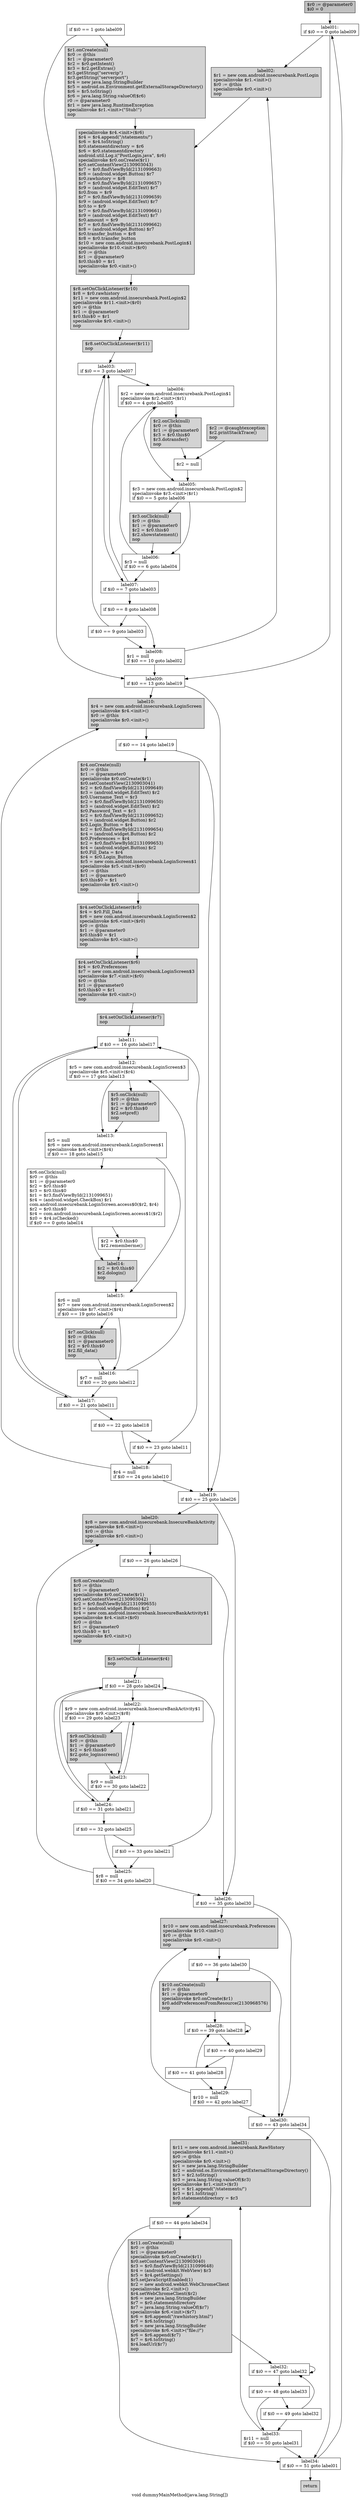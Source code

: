 digraph "void dummyMainMethod(java.lang.String[])" {
    label="void dummyMainMethod(java.lang.String[])";
    node [shape=box];
    "0" [style=filled,fillcolor=gray,label="$r0 := @parameter0\l$i0 = 0\l",];
    "1" [label="label01:\nif $i0 == 0 goto label09\l",];
    "0"->"1";
    "2" [style=filled,fillcolor=gray,style=filled,fillcolor=lightgray,label="label02:\n$r1 = new com.android.insecurebank.PostLogin\lspecialinvoke $r1.<init>()\l$r0 := @this\lspecialinvoke $r0.<init>()\lnop\l",];
    "1"->"2";
    "20" [label="label09:\nif $i0 == 13 goto label19\l",];
    "1"->"20";
    "5" [style=filled,fillcolor=gray,style=filled,fillcolor=lightgray,label="specialinvoke $r4.<init>($r6)\l$r4 = $r4.append(\"/statements/\")\l$r6 = $r4.toString()\l$r0.statementdirectory = $r6\l$r6 = $r0.statementdirectory\landroid.util.Log.i(\"PostLogin.java\", $r6)\lspecialinvoke $r0.onCreate($r1)\l$r0.setContentView(2130903043)\l$r7 = $r0.findViewById(2131099663)\l$r8 = (android.widget.Button) $r7\l$r0.rawhistory = $r8\l$r7 = $r0.findViewById(2131099657)\l$r9 = (android.widget.EditText) $r7\l$r0.from = $r9\l$r7 = $r0.findViewById(2131099659)\l$r9 = (android.widget.EditText) $r7\l$r0.to = $r9\l$r7 = $r0.findViewById(2131099661)\l$r9 = (android.widget.EditText) $r7\l$r0.amount = $r9\l$r7 = $r0.findViewById(2131099662)\l$r8 = (android.widget.Button) $r7\l$r0.transfer_button = $r8\l$r8 = $r0.transfer_button\l$r10 = new com.android.insecurebank.PostLogin$1\lspecialinvoke $r10.<init>($r0)\l$r0 := @this\l$r1 := @parameter0\l$r0.this$0 = $r1\lspecialinvoke $r0.<init>()\lnop\l",];
    "2"->"5";
    "3" [label="if $i0 == 1 goto label09\l",];
    "4" [style=filled,fillcolor=gray,style=filled,fillcolor=lightgray,label="$r1.onCreate(null)\l$r0 := @this\l$r1 := @parameter0\l$r2 = $r0.getIntent()\l$r3 = $r2.getExtras()\l$r3.getString(\"serverip\")\l$r3.getString(\"serverport\")\l$r4 = new java.lang.StringBuilder\l$r5 = android.os.Environment.getExternalStorageDirectory()\l$r6 = $r5.toString()\l$r6 = java.lang.String.valueOf($r6)\lr0 := @parameter0\l$r1 = new java.lang.RuntimeException\lspecialinvoke $r1.<init>(\"Stub!\")\lnop\l",];
    "3"->"4";
    "3"->"20";
    "4"->"5";
    "6" [style=filled,fillcolor=gray,style=filled,fillcolor=lightgray,label="$r8.setOnClickListener($r10)\l$r8 = $r0.rawhistory\l$r11 = new com.android.insecurebank.PostLogin$2\lspecialinvoke $r11.<init>($r0)\l$r0 := @this\l$r1 := @parameter0\l$r0.this$0 = $r1\lspecialinvoke $r0.<init>()\lnop\l",];
    "5"->"6";
    "7" [style=filled,fillcolor=gray,style=filled,fillcolor=lightgray,label="$r8.setOnClickListener($r11)\lnop\l",];
    "6"->"7";
    "8" [label="label03:\nif $i0 == 3 goto label07\l",];
    "7"->"8";
    "9" [label="label04:\n$r2 = new com.android.insecurebank.PostLogin$1\lspecialinvoke $r2.<init>($r1)\lif $i0 == 4 goto label05\l",];
    "8"->"9";
    "16" [label="label07:\nif $i0 == 7 goto label03\l",];
    "8"->"16";
    "10" [style=filled,fillcolor=gray,style=filled,fillcolor=lightgray,label="$r2.onClick(null)\l$r0 := @this\l$r1 := @parameter0\l$r3 = $r0.this$0\l$r3.dotransfer()\lnop\l",];
    "9"->"10";
    "13" [label="label05:\n$r3 = new com.android.insecurebank.PostLogin$2\lspecialinvoke $r3.<init>($r1)\lif $i0 == 5 goto label06\l",];
    "9"->"13";
    "12" [label="$r2 = null\l",];
    "10"->"12";
    "11" [style=filled,fillcolor=gray,style=filled,fillcolor=lightgray,label="$r2 := @caughtexception\l$r2.printStackTrace()\lnop\l",];
    "11"->"12";
    "12"->"13";
    "14" [style=filled,fillcolor=gray,style=filled,fillcolor=lightgray,label="$r3.onClick(null)\l$r0 := @this\l$r1 := @parameter0\l$r2 = $r0.this$0\l$r2.showstatement()\lnop\l",];
    "13"->"14";
    "15" [label="label06:\n$r3 = null\lif $i0 == 6 goto label04\l",];
    "13"->"15";
    "14"->"15";
    "15"->"9";
    "15"->"16";
    "16"->"8";
    "17" [label="if $i0 == 8 goto label08\l",];
    "16"->"17";
    "18" [label="if $i0 == 9 goto label03\l",];
    "17"->"18";
    "19" [label="label08:\n$r1 = null\lif $i0 == 10 goto label02\l",];
    "17"->"19";
    "18"->"8";
    "18"->"19";
    "19"->"2";
    "19"->"20";
    "21" [style=filled,fillcolor=gray,style=filled,fillcolor=lightgray,label="label10:\n$r4 = new com.android.insecurebank.LoginScreen\lspecialinvoke $r4.<init>()\l$r0 := @this\lspecialinvoke $r0.<init>()\lnop\l",];
    "20"->"21";
    "41" [label="label19:\nif $i0 == 25 goto label26\l",];
    "20"->"41";
    "22" [label="if $i0 == 14 goto label19\l",];
    "21"->"22";
    "23" [style=filled,fillcolor=gray,style=filled,fillcolor=lightgray,label="$r4.onCreate(null)\l$r0 := @this\l$r1 := @parameter0\lspecialinvoke $r0.onCreate($r1)\l$r0.setContentView(2130903041)\l$r2 = $r0.findViewById(2131099649)\l$r3 = (android.widget.EditText) $r2\l$r0.Username_Text = $r3\l$r2 = $r0.findViewById(2131099650)\l$r3 = (android.widget.EditText) $r2\l$r0.Password_Text = $r3\l$r2 = $r0.findViewById(2131099652)\l$r4 = (android.widget.Button) $r2\l$r0.Login_Button = $r4\l$r2 = $r0.findViewById(2131099654)\l$r4 = (android.widget.Button) $r2\l$r0.Preferences = $r4\l$r2 = $r0.findViewById(2131099653)\l$r4 = (android.widget.Button) $r2\l$r0.Fill_Data = $r4\l$r4 = $r0.Login_Button\l$r5 = new com.android.insecurebank.LoginScreen$1\lspecialinvoke $r5.<init>($r0)\l$r0 := @this\l$r1 := @parameter0\l$r0.this$0 = $r1\lspecialinvoke $r0.<init>()\lnop\l",];
    "22"->"23";
    "22"->"41";
    "24" [style=filled,fillcolor=gray,style=filled,fillcolor=lightgray,label="$r4.setOnClickListener($r5)\l$r4 = $r0.Fill_Data\l$r6 = new com.android.insecurebank.LoginScreen$2\lspecialinvoke $r6.<init>($r0)\l$r0 := @this\l$r1 := @parameter0\l$r0.this$0 = $r1\lspecialinvoke $r0.<init>()\lnop\l",];
    "23"->"24";
    "25" [style=filled,fillcolor=gray,style=filled,fillcolor=lightgray,label="$r4.setOnClickListener($r6)\l$r4 = $r0.Preferences\l$r7 = new com.android.insecurebank.LoginScreen$3\lspecialinvoke $r7.<init>($r0)\l$r0 := @this\l$r1 := @parameter0\l$r0.this$0 = $r1\lspecialinvoke $r0.<init>()\lnop\l",];
    "24"->"25";
    "26" [style=filled,fillcolor=gray,style=filled,fillcolor=lightgray,label="$r4.setOnClickListener($r7)\lnop\l",];
    "25"->"26";
    "27" [label="label11:\nif $i0 == 16 goto label17\l",];
    "26"->"27";
    "28" [label="label12:\n$r5 = new com.android.insecurebank.LoginScreen$3\lspecialinvoke $r5.<init>($r4)\lif $i0 == 17 goto label13\l",];
    "27"->"28";
    "37" [label="label17:\nif $i0 == 21 goto label11\l",];
    "27"->"37";
    "29" [style=filled,fillcolor=gray,style=filled,fillcolor=lightgray,label="$r5.onClick(null)\l$r0 := @this\l$r1 := @parameter0\l$r2 = $r0.this$0\l$r2.setpref()\lnop\l",];
    "28"->"29";
    "30" [label="label13:\n$r5 = null\l$r6 = new com.android.insecurebank.LoginScreen$1\lspecialinvoke $r6.<init>($r4)\lif $i0 == 18 goto label15\l",];
    "28"->"30";
    "29"->"30";
    "31" [label="$r6.onClick(null)\l$r0 := @this\l$r1 := @parameter0\l$r2 = $r0.this$0\l$r3 = $r0.this$0\l$r1 = $r3.findViewById(2131099651)\l$r4 = (android.widget.CheckBox) $r1\lcom.android.insecurebank.LoginScreen.access$0($r2, $r4)\l$r2 = $r0.this$0\l$r4 = com.android.insecurebank.LoginScreen.access$1($r2)\l$z0 = $r4.isChecked()\lif $z0 == 0 goto label14\l",];
    "30"->"31";
    "34" [label="label15:\n$r6 = null\l$r7 = new com.android.insecurebank.LoginScreen$2\lspecialinvoke $r7.<init>($r4)\lif $i0 == 19 goto label16\l",];
    "30"->"34";
    "32" [label="$r2 = $r0.this$0\l$r2.rememberme()\l",];
    "31"->"32";
    "33" [style=filled,fillcolor=gray,style=filled,fillcolor=lightgray,label="label14:\n$r2 = $r0.this$0\l$r2.dologin()\lnop\l",];
    "31"->"33";
    "32"->"33";
    "33"->"34";
    "35" [style=filled,fillcolor=gray,style=filled,fillcolor=lightgray,label="$r7.onClick(null)\l$r0 := @this\l$r1 := @parameter0\l$r2 = $r0.this$0\l$r2.fill_data()\lnop\l",];
    "34"->"35";
    "36" [label="label16:\n$r7 = null\lif $i0 == 20 goto label12\l",];
    "34"->"36";
    "35"->"36";
    "36"->"28";
    "36"->"37";
    "37"->"27";
    "38" [label="if $i0 == 22 goto label18\l",];
    "37"->"38";
    "39" [label="if $i0 == 23 goto label11\l",];
    "38"->"39";
    "40" [label="label18:\n$r4 = null\lif $i0 == 24 goto label10\l",];
    "38"->"40";
    "39"->"27";
    "39"->"40";
    "40"->"21";
    "40"->"41";
    "42" [style=filled,fillcolor=gray,style=filled,fillcolor=lightgray,label="label20:\n$r8 = new com.android.insecurebank.InsecureBankActivity\lspecialinvoke $r8.<init>()\l$r0 := @this\lspecialinvoke $r0.<init>()\lnop\l",];
    "41"->"42";
    "54" [label="label26:\nif $i0 == 35 goto label30\l",];
    "41"->"54";
    "43" [label="if $i0 == 26 goto label26\l",];
    "42"->"43";
    "44" [style=filled,fillcolor=gray,style=filled,fillcolor=lightgray,label="$r8.onCreate(null)\l$r0 := @this\l$r1 := @parameter0\lspecialinvoke $r0.onCreate($r1)\l$r0.setContentView(2130903042)\l$r2 = $r0.findViewById(2131099655)\l$r3 = (android.widget.Button) $r2\l$r4 = new com.android.insecurebank.InsecureBankActivity$1\lspecialinvoke $r4.<init>($r0)\l$r0 := @this\l$r1 := @parameter0\l$r0.this$0 = $r1\lspecialinvoke $r0.<init>()\lnop\l",];
    "43"->"44";
    "43"->"54";
    "45" [style=filled,fillcolor=gray,style=filled,fillcolor=lightgray,label="$r3.setOnClickListener($r4)\lnop\l",];
    "44"->"45";
    "46" [label="label21:\nif $i0 == 28 goto label24\l",];
    "45"->"46";
    "47" [label="label22:\n$r9 = new com.android.insecurebank.InsecureBankActivity$1\lspecialinvoke $r9.<init>($r8)\lif $i0 == 29 goto label23\l",];
    "46"->"47";
    "50" [label="label24:\nif $i0 == 31 goto label21\l",];
    "46"->"50";
    "48" [style=filled,fillcolor=gray,style=filled,fillcolor=lightgray,label="$r9.onClick(null)\l$r0 := @this\l$r1 := @parameter0\l$r2 = $r0.this$0\l$r2.goto_loginscreen()\lnop\l",];
    "47"->"48";
    "49" [label="label23:\n$r9 = null\lif $i0 == 30 goto label22\l",];
    "47"->"49";
    "48"->"49";
    "49"->"47";
    "49"->"50";
    "50"->"46";
    "51" [label="if $i0 == 32 goto label25\l",];
    "50"->"51";
    "52" [label="if $i0 == 33 goto label21\l",];
    "51"->"52";
    "53" [label="label25:\n$r8 = null\lif $i0 == 34 goto label20\l",];
    "51"->"53";
    "52"->"46";
    "52"->"53";
    "53"->"42";
    "53"->"54";
    "55" [style=filled,fillcolor=gray,style=filled,fillcolor=lightgray,label="label27:\n$r10 = new com.android.insecurebank.Preferences\lspecialinvoke $r10.<init>()\l$r0 := @this\lspecialinvoke $r0.<init>()\lnop\l",];
    "54"->"55";
    "62" [label="label30:\nif $i0 == 43 goto label34\l",];
    "54"->"62";
    "56" [label="if $i0 == 36 goto label30\l",];
    "55"->"56";
    "57" [style=filled,fillcolor=gray,style=filled,fillcolor=lightgray,label="$r10.onCreate(null)\l$r0 := @this\l$r1 := @parameter0\lspecialinvoke $r0.onCreate($r1)\l$r0.addPreferencesFromResource(2130968576)\lnop\l",];
    "56"->"57";
    "56"->"62";
    "58" [label="label28:\nif $i0 == 39 goto label28\l",];
    "57"->"58";
    "58"->"58";
    "59" [label="if $i0 == 40 goto label29\l",];
    "58"->"59";
    "60" [label="if $i0 == 41 goto label28\l",];
    "59"->"60";
    "61" [label="label29:\n$r10 = null\lif $i0 == 42 goto label27\l",];
    "59"->"61";
    "60"->"58";
    "60"->"61";
    "61"->"55";
    "61"->"62";
    "63" [style=filled,fillcolor=gray,style=filled,fillcolor=lightgray,label="label31:\n$r11 = new com.android.insecurebank.RawHistory\lspecialinvoke $r11.<init>()\l$r0 := @this\lspecialinvoke $r0.<init>()\l$r1 = new java.lang.StringBuilder\l$r2 = android.os.Environment.getExternalStorageDirectory()\l$r3 = $r2.toString()\l$r3 = java.lang.String.valueOf($r3)\lspecialinvoke $r1.<init>($r3)\l$r1 = $r1.append(\"/statements/\")\l$r3 = $r1.toString()\l$r0.statementdirectory = $r3\lnop\l",];
    "62"->"63";
    "70" [label="label34:\nif $i0 == 51 goto label01\l",];
    "62"->"70";
    "64" [label="if $i0 == 44 goto label34\l",];
    "63"->"64";
    "65" [style=filled,fillcolor=gray,style=filled,fillcolor=lightgray,label="$r11.onCreate(null)\l$r0 := @this\l$r1 := @parameter0\lspecialinvoke $r0.onCreate($r1)\l$r0.setContentView(2130903040)\l$r3 = $r0.findViewById(2131099648)\l$r4 = (android.webkit.WebView) $r3\l$r5 = $r4.getSettings()\l$r5.setJavaScriptEnabled(1)\l$r2 = new android.webkit.WebChromeClient\lspecialinvoke $r2.<init>()\l$r4.setWebChromeClient($r2)\l$r6 = new java.lang.StringBuilder\l$r7 = $r0.statementdirectory\l$r7 = java.lang.String.valueOf($r7)\lspecialinvoke $r6.<init>($r7)\l$r6 = $r6.append(\"/rawhistory.html\")\l$r7 = $r6.toString()\l$r6 = new java.lang.StringBuilder\lspecialinvoke $r6.<init>(\"file://\")\l$r6 = $r6.append($r7)\l$r7 = $r6.toString()\l$r4.loadUrl($r7)\lnop\l",];
    "64"->"65";
    "64"->"70";
    "66" [label="label32:\nif $i0 == 47 goto label32\l",];
    "65"->"66";
    "66"->"66";
    "67" [label="if $i0 == 48 goto label33\l",];
    "66"->"67";
    "68" [label="if $i0 == 49 goto label32\l",];
    "67"->"68";
    "69" [label="label33:\n$r11 = null\lif $i0 == 50 goto label31\l",];
    "67"->"69";
    "68"->"66";
    "68"->"69";
    "69"->"63";
    "69"->"70";
    "70"->"1";
    "71" [style=filled,fillcolor=lightgray,label="return\l",];
    "70"->"71";
}
